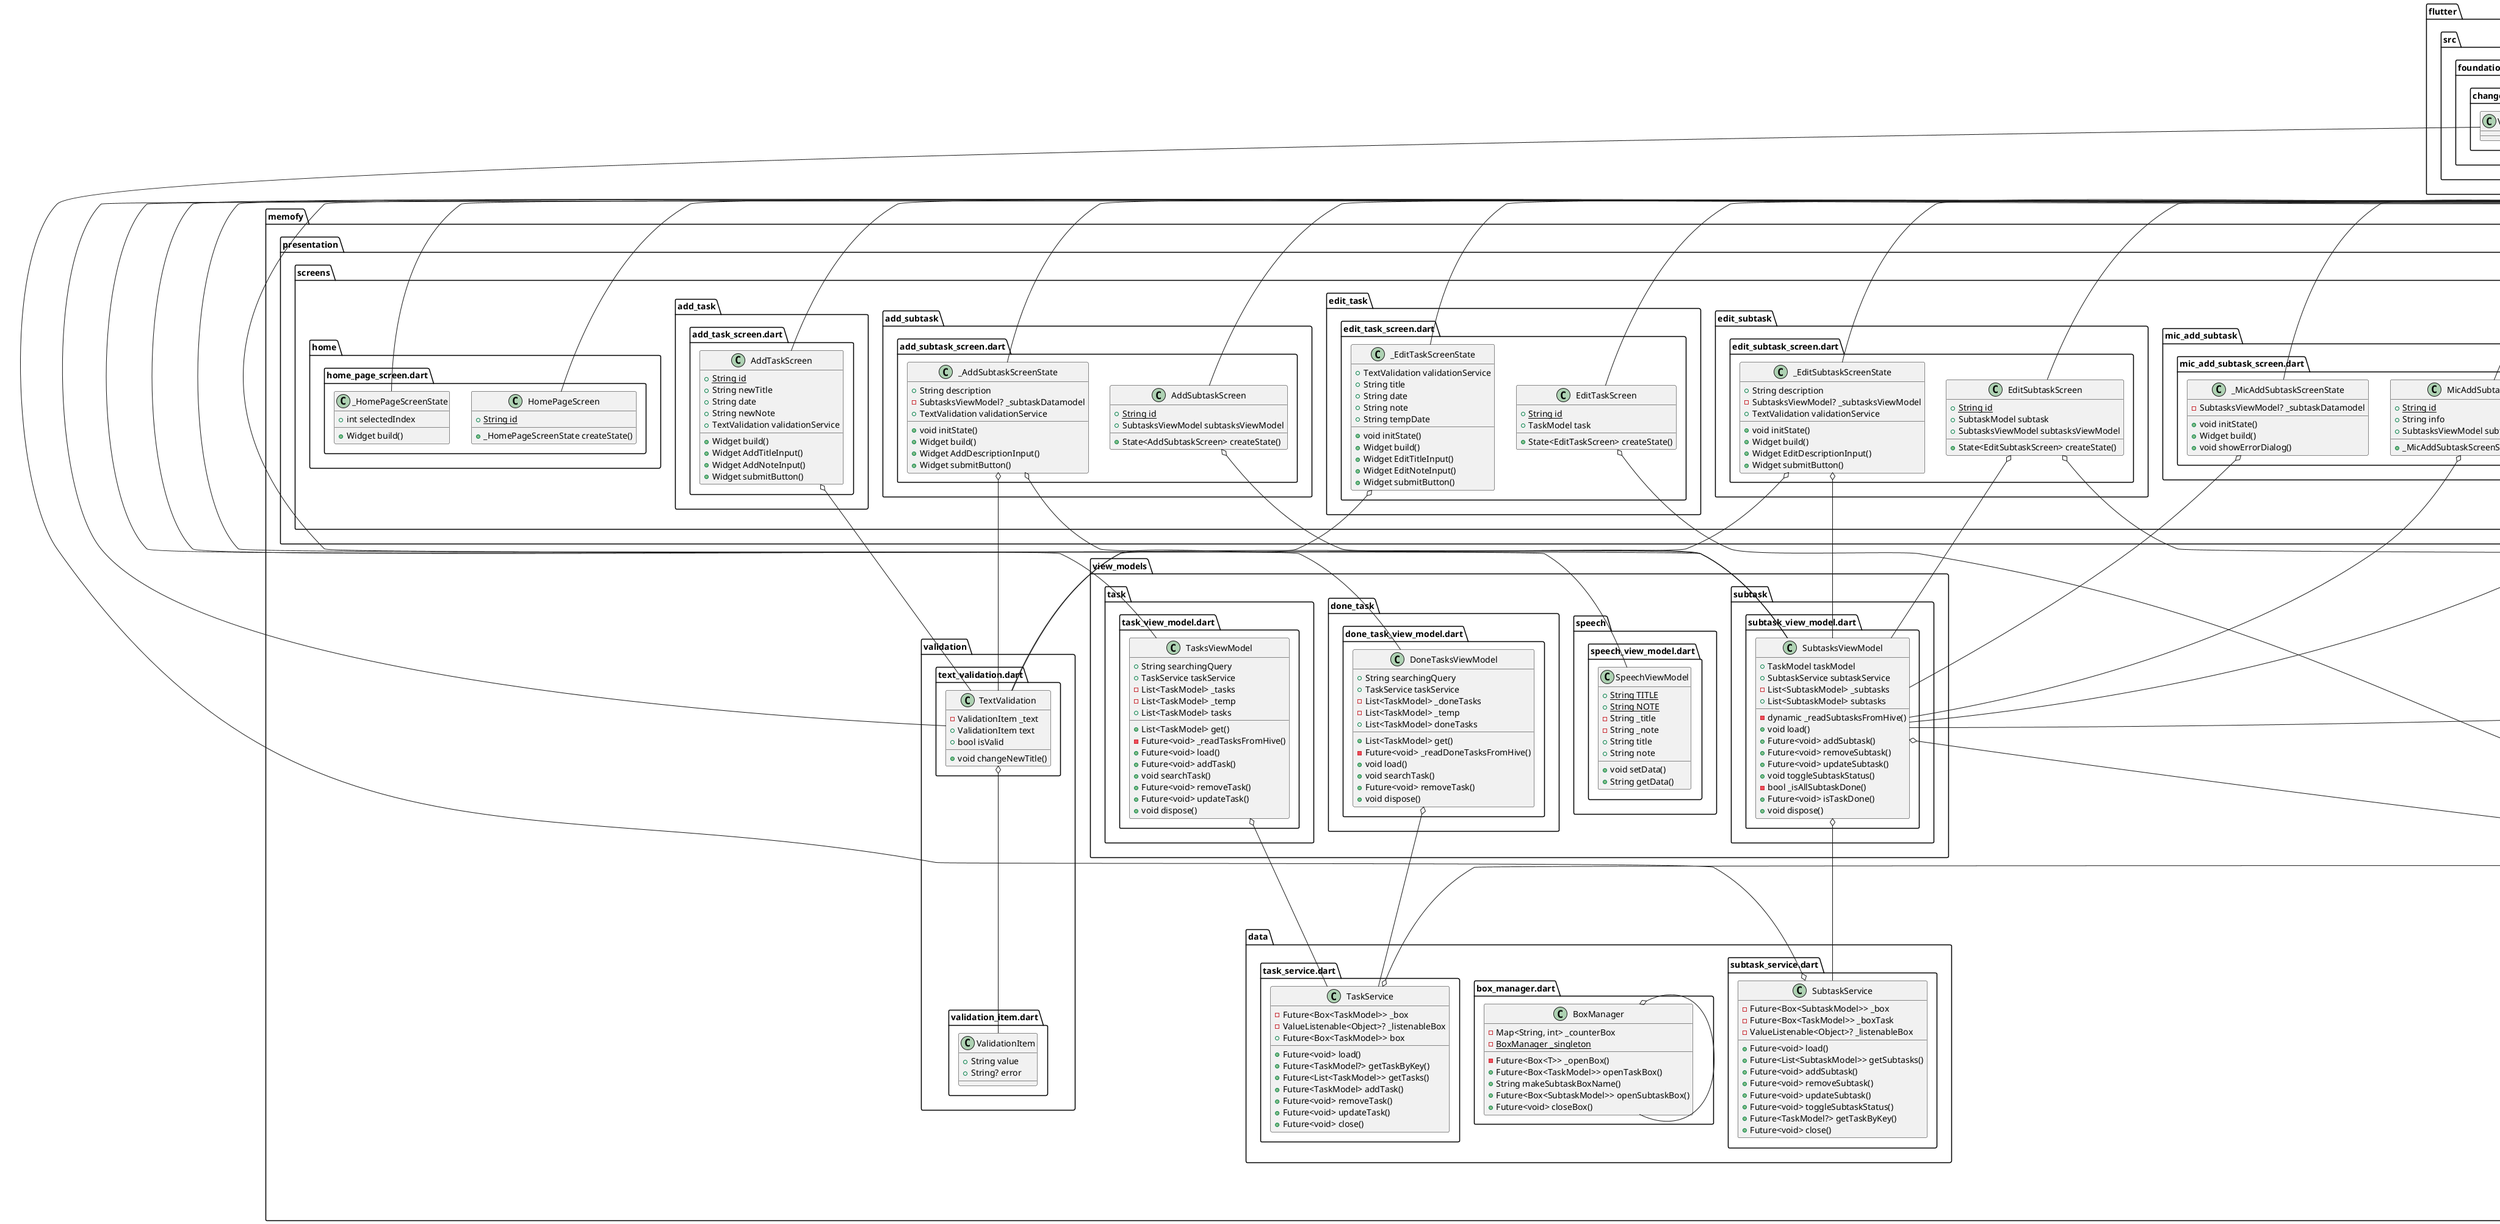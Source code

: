 @startuml
set namespaceSeparator ::

class "memofy::main.dart::MyApp" {
  +Widget build()
}

"flutter::src::widgets::framework.dart::StatelessWidget" <|-- "memofy::main.dart::MyApp"

class "memofy::validation::validation_item.dart::ValidationItem" {
  +String value
  +String? error
}

class "memofy::validation::text_validation.dart::TextValidation" {
  -ValidationItem _text
  +ValidationItem text
  +bool isValid
  +void changeNewTitle()
}

"memofy::validation::text_validation.dart::TextValidation" o-- "memofy::validation::validation_item.dart::ValidationItem"
"flutter::src::foundation::change_notifier.dart::ChangeNotifier" <|-- "memofy::validation::text_validation.dart::TextValidation"

class "memofy::data::subtask_service.dart::SubtaskService" {
  -Future<Box<SubtaskModel>> _box
  -Future<Box<TaskModel>> _boxTask
  -ValueListenable<Object>? _listenableBox
  +Future<void> load()
  +Future<List<SubtaskModel>> getSubtasks()
  +Future<void> addSubtask()
  +Future<void> removeSubtask()
  +Future<void> updateSubtask()
  +Future<void> toggleSubtaskStatus()
  +Future<TaskModel?> getTaskByKey()
  +Future<void> close()
}

"memofy::data::subtask_service.dart::SubtaskService" o-- "flutter::src::foundation::change_notifier.dart::ValueListenable<Object>"

class "memofy::data::box_manager.dart::BoxManager" {
  -Map<String, int> _counterBox
  {static} -BoxManager _singleton
  -Future<Box<T>> _openBox()
  +Future<Box<TaskModel>> openTaskBox()
  +String makeSubtaskBoxName()
  +Future<Box<SubtaskModel>> openSubtaskBox()
  +Future<void> closeBox()
}

"memofy::data::box_manager.dart::BoxManager" o-- "memofy::data::box_manager.dart::BoxManager"

class "memofy::data::task_service.dart::TaskService" {
  -Future<Box<TaskModel>> _box
  -ValueListenable<Object>? _listenableBox
  +Future<Box<TaskModel>> box
  +Future<void> load()
  +Future<TaskModel?> getTaskByKey()
  +Future<List<TaskModel>> getTasks()
  +Future<TaskModel> addTask()
  +Future<void> removeTask()
  +Future<void> updateTask()
  +Future<void> close()
}

"memofy::data::task_service.dart::TaskService" o-- "flutter::src::foundation::change_notifier.dart::ValueListenable<Object>"

class "memofy::models::task::task_model.dart::TaskModel" {
  +String title
  +String date
  +String note
  +bool isDone
  +int orderby
  +String id
  +void toggleDone()
  +String toString()
}

"hive::src::object::hive_object.dart::HiveObject" <|-- "memofy::models::task::task_model.dart::TaskModel"

class "memofy::models::task::task_model.dart::TaskModelAdapter" {
  +int typeId
  +int hashCode
  +TaskModel read()
  +void write()
  +bool ==()
}

"hive::hive.dart::TypeAdapter" <|-- "memofy::models::task::task_model.dart::TaskModelAdapter"

class "memofy::models::task::task_model.dart::TaskModel" {
  +String title
  +String date
  +String note
  +bool isDone
  +int orderby
  +String id
  +void toggleDone()
  +String toString()
}

"hive::src::object::hive_object.dart::HiveObject" <|-- "memofy::models::task::task_model.dart::TaskModel"

class "memofy::models::task::task_model.dart::TaskModelAdapter" {
  +int typeId
  +int hashCode
  +TaskModel read()
  +void write()
  +bool ==()
}

"hive::hive.dart::TypeAdapter" <|-- "memofy::models::task::task_model.dart::TaskModelAdapter"

class "memofy::models::subtask::subtask_model.dart::SubtaskModel" {
  +String description
  +bool isDone
  +int orderby
  +String toString()
  +void toggleDone()
}

"hive::src::object::hive_object.dart::HiveObject" <|-- "memofy::models::subtask::subtask_model.dart::SubtaskModel"

class "memofy::models::subtask::subtask_model.dart::SubtaskModelAdapter" {
  +int typeId
  +int hashCode
  +SubtaskModel read()
  +void write()
  +bool ==()
}

"hive::hive.dart::TypeAdapter" <|-- "memofy::models::subtask::subtask_model.dart::SubtaskModelAdapter"

class "memofy::models::subtask::subtask_model.dart::SubtaskModel" {
  +String description
  +bool isDone
  +int orderby
  +String toString()
  +void toggleDone()
}

"hive::src::object::hive_object.dart::HiveObject" <|-- "memofy::models::subtask::subtask_model.dart::SubtaskModel"

class "memofy::models::subtask::subtask_model.dart::SubtaskModelAdapter" {
  +int typeId
  +int hashCode
  +SubtaskModel read()
  +void write()
  +bool ==()
}

"hive::hive.dart::TypeAdapter" <|-- "memofy::models::subtask::subtask_model.dart::SubtaskModelAdapter"

class "memofy::view_models::task::task_view_model.dart::TasksViewModel" {
  +String searchingQuery
  +TaskService taskService
  -List<TaskModel> _tasks
  -List<TaskModel> _temp
  +List<TaskModel> tasks
  +List<TaskModel> get()
  -Future<void> _readTasksFromHive()
  +Future<void> load()
  +Future<void> addTask()
  +void searchTask()
  +Future<void> removeTask()
  +Future<void> updateTask()
  +void dispose()
}

"memofy::view_models::task::task_view_model.dart::TasksViewModel" o-- "memofy::data::task_service.dart::TaskService"
"flutter::src::foundation::change_notifier.dart::ChangeNotifier" <|-- "memofy::view_models::task::task_view_model.dart::TasksViewModel"

class "memofy::view_models::done_task::done_task_view_model.dart::DoneTasksViewModel" {
  +String searchingQuery
  +TaskService taskService
  -List<TaskModel> _doneTasks
  -List<TaskModel> _temp
  +List<TaskModel> doneTasks
  +List<TaskModel> get()
  -Future<void> _readDoneTasksFromHive()
  +void load()
  +void searchTask()
  +Future<void> removeTask()
  +void dispose()
}

"memofy::view_models::done_task::done_task_view_model.dart::DoneTasksViewModel" o-- "memofy::data::task_service.dart::TaskService"
"flutter::src::foundation::change_notifier.dart::ChangeNotifier" <|-- "memofy::view_models::done_task::done_task_view_model.dart::DoneTasksViewModel"

class "memofy::view_models::subtask::subtask_view_model.dart::SubtasksViewModel" {
  +TaskModel taskModel
  +SubtaskService subtaskService
  -List<SubtaskModel> _subtasks
  +List<SubtaskModel> subtasks
  -dynamic _readSubtasksFromHive()
  +void load()
  +Future<void> addSubtask()
  +Future<void> removeSubtask()
  +Future<void> updateSubtask()
  +void toggleSubtaskStatus()
  -bool _isAllSubtaskDone()
  +Future<void> isTaskDone()
  +void dispose()
}

"memofy::view_models::subtask::subtask_view_model.dart::SubtasksViewModel" o-- "memofy::models::task::task_model.dart::TaskModel"
"memofy::view_models::subtask::subtask_view_model.dart::SubtasksViewModel" o-- "memofy::data::subtask_service.dart::SubtaskService"
"flutter::src::foundation::change_notifier.dart::ChangeNotifier" <|-- "memofy::view_models::subtask::subtask_view_model.dart::SubtasksViewModel"

class "memofy::view_models::speech::speech_view_model.dart::SpeechViewModel" {
  {static} +String TITLE
  {static} +String NOTE
  -String _title
  -String _note
  +String title
  +String note
  +void setData()
  +String getData()
}

"flutter::src::foundation::change_notifier.dart::ChangeNotifier" <|-- "memofy::view_models::speech::speech_view_model.dart::SpeechViewModel"

class "memofy::presentation::widgets::task::task_tile_widget.dart::TaskTileWidget" {
  +TaskModel task
  +Widget build()
  +Widget slidableTile()
  +void editTask()
}

"memofy::presentation::widgets::task::task_tile_widget.dart::TaskTileWidget" o-- "memofy::models::task::task_model.dart::TaskModel"
"flutter::src::widgets::framework.dart::StatelessWidget" <|-- "memofy::presentation::widgets::task::task_tile_widget.dart::TaskTileWidget"

class "memofy::presentation::widgets::mic::add_by_mic.dart::AddByMic" {
  +String info
  +bool isListening
  +_AddByMicState createState()
}

"flutter::src::widgets::framework.dart::StatefulWidget" <|-- "memofy::presentation::widgets::mic::add_by_mic.dart::AddByMic"

class "memofy::presentation::widgets::mic::add_by_mic.dart::_AddByMicState" {
  +Widget build()
  +Future<dynamic> toggleRecording()
}`

"flutter::src::widgets::framework.dart::State" <|-- "memofy::presentation::widgets::mic::add_by_mic.dart::_AddByMicState"

class "memofy::presentation::widgets::tasks_list::tasks_list_widget.dart::TasksListWidget" {
  +Widget build()
}

"flutter::src::widgets::framework.dart::StatelessWidget" <|-- "memofy::presentation::widgets::tasks_list::tasks_list_widget.dart::TasksListWidget"

class "memofy::presentation::widgets::done_tasks::done_tasks_list_widget.dart::DoneTasksListWidget" {
  +Widget build()
}

"flutter::src::widgets::framework.dart::StatelessWidget" <|-- "memofy::presentation::widgets::done_tasks::done_tasks_list_widget.dart::DoneTasksListWidget"

class "memofy::presentation::widgets::subtasks_list::subtasks_list_widget.dart::SubtasksListWidget" {
  +_SubtasksListWidgetState createState()
}

"flutter::src::widgets::framework.dart::StatefulWidget" <|-- "memofy::presentation::widgets::subtasks_list::subtasks_list_widget.dart::SubtasksListWidget"

class "memofy::presentation::widgets::subtasks_list::subtasks_list_widget.dart::_SubtasksListWidgetState" {
  +Widget build()
}

"flutter::src::widgets::framework.dart::State" <|-- "memofy::presentation::widgets::subtasks_list::subtasks_list_widget.dart::_SubtasksListWidgetState"

class "memofy::presentation::widgets::subtask::subtask_tile_widget.dart::SubtaskTileWidget" {
  +SubtaskModel subtask
  +SubtasksViewModel subtasksViewModel
  +Widget build()
  +Widget slidableTile()
  +void editSubtask()
}

"memofy::presentation::widgets::subtask::subtask_tile_widget.dart::SubtaskTileWidget" o-- "memofy::models::subtask::subtask_model.dart::SubtaskModel"
"memofy::presentation::widgets::subtask::subtask_tile_widget.dart::SubtaskTileWidget" o-- "memofy::view_models::subtask::subtask_view_model.dart::SubtasksViewModel"
"flutter::src::widgets::framework.dart::StatelessWidget" <|-- "memofy::presentation::widgets::subtask::subtask_tile_widget.dart::SubtaskTileWidget"

class "memofy::presentation::screens::mic_add_task::mic_add_task_screen.dart::MicAddTaskScreen" {
  {static} +String id
  +String info
  +_MicAddTaskScreenState createState()
}

"flutter::src::widgets::framework.dart::StatefulWidget" <|-- "memofy::presentation::screens::mic_add_task::mic_add_task_screen.dart::MicAddTaskScreen"

class "memofy::presentation::screens::mic_add_task::mic_add_task_screen.dart::_MicAddTaskScreenState" {
  +Widget build()
  +void showErrorDialog()
}

"flutter::src::widgets::framework.dart::State" <|-- "memofy::presentation::screens::mic_add_task::mic_add_task_screen.dart::_MicAddTaskScreenState"

class "memofy::presentation::screens::tasks_list::tasks_list_screen.dart::TasksListScreen" {
  {static} +String id
  +_TasksListScreenState createState()
}

"flutter::src::widgets::framework.dart::StatefulWidget" <|-- "memofy::presentation::screens::tasks_list::tasks_list_screen.dart::TasksListScreen"

class "memofy::presentation::screens::tasks_list::tasks_list_screen.dart::_TasksListScreenState" {
  -TextEditingController _searchController
  +bool isSearching
  +String searchingQuery
  +Widget build()
  +Widget searchField()
}

"memofy::presentation::screens::tasks_list::tasks_list_screen.dart::_TasksListScreenState" o-- "flutter::src::widgets::editable_text.dart::TextEditingController"
"flutter::src::widgets::framework.dart::State" <|-- "memofy::presentation::screens::tasks_list::tasks_list_screen.dart::_TasksListScreenState"

class "memofy::presentation::screens::done_tasks::done_tasks_list_screen.dart::DoneTasksListScreen" {
  {static} +String id
  +_DoneTasksListScreenState createState()
}

"flutter::src::widgets::framework.dart::StatefulWidget" <|-- "memofy::presentation::screens::done_tasks::done_tasks_list_screen.dart::DoneTasksListScreen"

class "memofy::presentation::screens::done_tasks::done_tasks_list_screen.dart::_DoneTasksListScreenState" {
  -TextEditingController _searchController
  +bool isSearching
  +Widget build()
  +Widget searchField()
}

"memofy::presentation::screens::done_tasks::done_tasks_list_screen.dart::_DoneTasksListScreenState" o-- "flutter::src::widgets::editable_text.dart::TextEditingController"
"flutter::src::widgets::framework.dart::State" <|-- "memofy::presentation::screens::done_tasks::done_tasks_list_screen.dart::_DoneTasksListScreenState"

class "memofy::presentation::screens::add_task::add_task_screen.dart::AddTaskScreen" {
  {static} +String id
  +String newTitle
  +String date
  +String newNote
  +TextValidation validationService
  +Widget build()
  +Widget AddTitleInput()
  +Widget AddNoteInput()
  +Widget submitButton()
}

"memofy::presentation::screens::add_task::add_task_screen.dart::AddTaskScreen" o-- "memofy::validation::text_validation.dart::TextValidation"
"flutter::src::widgets::framework.dart::StatelessWidget" <|-- "memofy::presentation::screens::add_task::add_task_screen.dart::AddTaskScreen"

class "memofy::presentation::screens::edit_subtask::edit_subtask_screen.dart::EditSubtaskScreen" {
  {static} +String id
  +SubtaskModel subtask
  +SubtasksViewModel subtasksViewModel
  +State<EditSubtaskScreen> createState()
}

"memofy::presentation::screens::edit_subtask::edit_subtask_screen.dart::EditSubtaskScreen" o-- "memofy::models::subtask::subtask_model.dart::SubtaskModel"
"memofy::presentation::screens::edit_subtask::edit_subtask_screen.dart::EditSubtaskScreen" o-- "memofy::view_models::subtask::subtask_view_model.dart::SubtasksViewModel"
"flutter::src::widgets::framework.dart::StatefulWidget" <|-- "memofy::presentation::screens::edit_subtask::edit_subtask_screen.dart::EditSubtaskScreen"

class "memofy::presentation::screens::edit_subtask::edit_subtask_screen.dart::_EditSubtaskScreenState" {
  +String description
  -SubtasksViewModel? _subtasksViewModel
  +TextValidation validationService
  +void initState()
  +Widget build()
  +Widget EditDescriptionInput()
  +Widget submitButton()
}

"memofy::presentation::screens::edit_subtask::edit_subtask_screen.dart::_EditSubtaskScreenState" o-- "memofy::view_models::subtask::subtask_view_model.dart::SubtasksViewModel"
"memofy::presentation::screens::edit_subtask::edit_subtask_screen.dart::_EditSubtaskScreenState" o-- "memofy::validation::text_validation.dart::TextValidation"
"flutter::src::widgets::framework.dart::State" <|-- "memofy::presentation::screens::edit_subtask::edit_subtask_screen.dart::_EditSubtaskScreenState"

class "memofy::presentation::screens::subtasks_list::subtasks_list_screen.dart::SubtasksListScreen" {
  {static} +String id
  +TaskModel taskModel
  +_SubtasksListScreenState createState()
}

"memofy::presentation::screens::subtasks_list::subtasks_list_screen.dart::SubtasksListScreen" o-- "memofy::models::task::task_model.dart::TaskModel"
"flutter::src::widgets::framework.dart::StatefulWidget" <|-- "memofy::presentation::screens::subtasks_list::subtasks_list_screen.dart::SubtasksListScreen"

class "memofy::presentation::screens::subtasks_list::subtasks_list_screen.dart::_SubtasksListScreenState" {
  -SubtasksViewModel? _subtaskViewModel
  +void initState()
  +Widget build()
}

"memofy::presentation::screens::subtasks_list::subtasks_list_screen.dart::_SubtasksListScreenState" o-- "memofy::view_models::subtask::subtask_view_model.dart::SubtasksViewModel"
"flutter::src::widgets::framework.dart::State" <|-- "memofy::presentation::screens::subtasks_list::subtasks_list_screen.dart::_SubtasksListScreenState"

class "memofy::presentation::screens::edit_task::edit_task_screen.dart::EditTaskScreen" {
  {static} +String id
  +TaskModel task
  +State<EditTaskScreen> createState()
}

"memofy::presentation::screens::edit_task::edit_task_screen.dart::EditTaskScreen" o-- "memofy::models::task::task_model.dart::TaskModel"
"flutter::src::widgets::framework.dart::StatefulWidget" <|-- "memofy::presentation::screens::edit_task::edit_task_screen.dart::EditTaskScreen"

class "memofy::presentation::screens::edit_task::edit_task_screen.dart::_EditTaskScreenState" {
  +TextValidation validationService
  +String title
  +String date
  +String note
  +String tempDate
  +void initState()
  +Widget build()
  +Widget EditTitleInput()
  +Widget EditNoteInput()
  +Widget submitButton()
}

"memofy::presentation::screens::edit_task::edit_task_screen.dart::_EditTaskScreenState" o-- "memofy::validation::text_validation.dart::TextValidation"
"flutter::src::widgets::framework.dart::State" <|-- "memofy::presentation::screens::edit_task::edit_task_screen.dart::_EditTaskScreenState"

class "memofy::presentation::screens::mic_add_subtask::mic_add_subtask_screen.dart::MicAddSubtaskScreen" {
  {static} +String id
  +String info
  +SubtasksViewModel subtasksViewModel
  +_MicAddSubtaskScreenState createState()
}

"memofy::presentation::screens::mic_add_subtask::mic_add_subtask_screen.dart::MicAddSubtaskScreen" o-- "memofy::view_models::subtask::subtask_view_model.dart::SubtasksViewModel"
"flutter::src::widgets::framework.dart::StatefulWidget" <|-- "memofy::presentation::screens::mic_add_subtask::mic_add_subtask_screen.dart::MicAddSubtaskScreen"

class "memofy::presentation::screens::mic_add_subtask::mic_add_subtask_screen.dart::_MicAddSubtaskScreenState" {
  -SubtasksViewModel? _subtaskDatamodel
  +void initState()
  +Widget build()
  +void showErrorDialog()
}

"memofy::presentation::screens::mic_add_subtask::mic_add_subtask_screen.dart::_MicAddSubtaskScreenState" o-- "memofy::view_models::subtask::subtask_view_model.dart::SubtasksViewModel"
"flutter::src::widgets::framework.dart::State" <|-- "memofy::presentation::screens::mic_add_subtask::mic_add_subtask_screen.dart::_MicAddSubtaskScreenState"

class "memofy::presentation::screens::add_subtask::add_subtask_screen.dart::AddSubtaskScreen" {
  {static} +String id
  +SubtasksViewModel subtasksViewModel
  +State<AddSubtaskScreen> createState()
}

"memofy::presentation::screens::add_subtask::add_subtask_screen.dart::AddSubtaskScreen" o-- "memofy::view_models::subtask::subtask_view_model.dart::SubtasksViewModel"
"flutter::src::widgets::framework.dart::StatefulWidget" <|-- "memofy::presentation::screens::add_subtask::add_subtask_screen.dart::AddSubtaskScreen"

class "memofy::presentation::screens::add_subtask::add_subtask_screen.dart::_AddSubtaskScreenState" {
  +String description
  -SubtasksViewModel? _subtaskDatamodel
  +TextValidation validationService
  +void initState()
  +Widget build()
  +Widget AddDescriptionInput()
  +Widget submitButton()
}

"memofy::presentation::screens::add_subtask::add_subtask_screen.dart::_AddSubtaskScreenState" o-- "memofy::view_models::subtask::subtask_view_model.dart::SubtasksViewModel"
"memofy::presentation::screens::add_subtask::add_subtask_screen.dart::_AddSubtaskScreenState" o-- "memofy::validation::text_validation.dart::TextValidation"
"flutter::src::widgets::framework.dart::State" <|-- "memofy::presentation::screens::add_subtask::add_subtask_screen.dart::_AddSubtaskScreenState"

class "memofy::presentation::screens::home::home_page_screen.dart::HomePageScreen" {
  {static} +String id
  +_HomePageScreenState createState()
}

"flutter::src::widgets::framework.dart::StatefulWidget" <|-- "memofy::presentation::screens::home::home_page_screen.dart::HomePageScreen"

class "memofy::presentation::screens::home::home_page_screen.dart::_HomePageScreenState" {
  +int selectedIndex
  +Widget build()
}

"flutter::src::widgets::framework.dart::State" <|-- "memofy::presentation::screens::home::home_page_screen.dart::_HomePageScreenState"

class "memofy::speech_api::speech_api.dart::SpeechApi" {
  {static} -SpeechToText _speech
  {static} +Future<bool> toggleRecording()
}

"memofy::speech_api::speech_api.dart::SpeechApi" o-- "speech_to_text::speech_to_text.dart::SpeechToText"


@enduml
